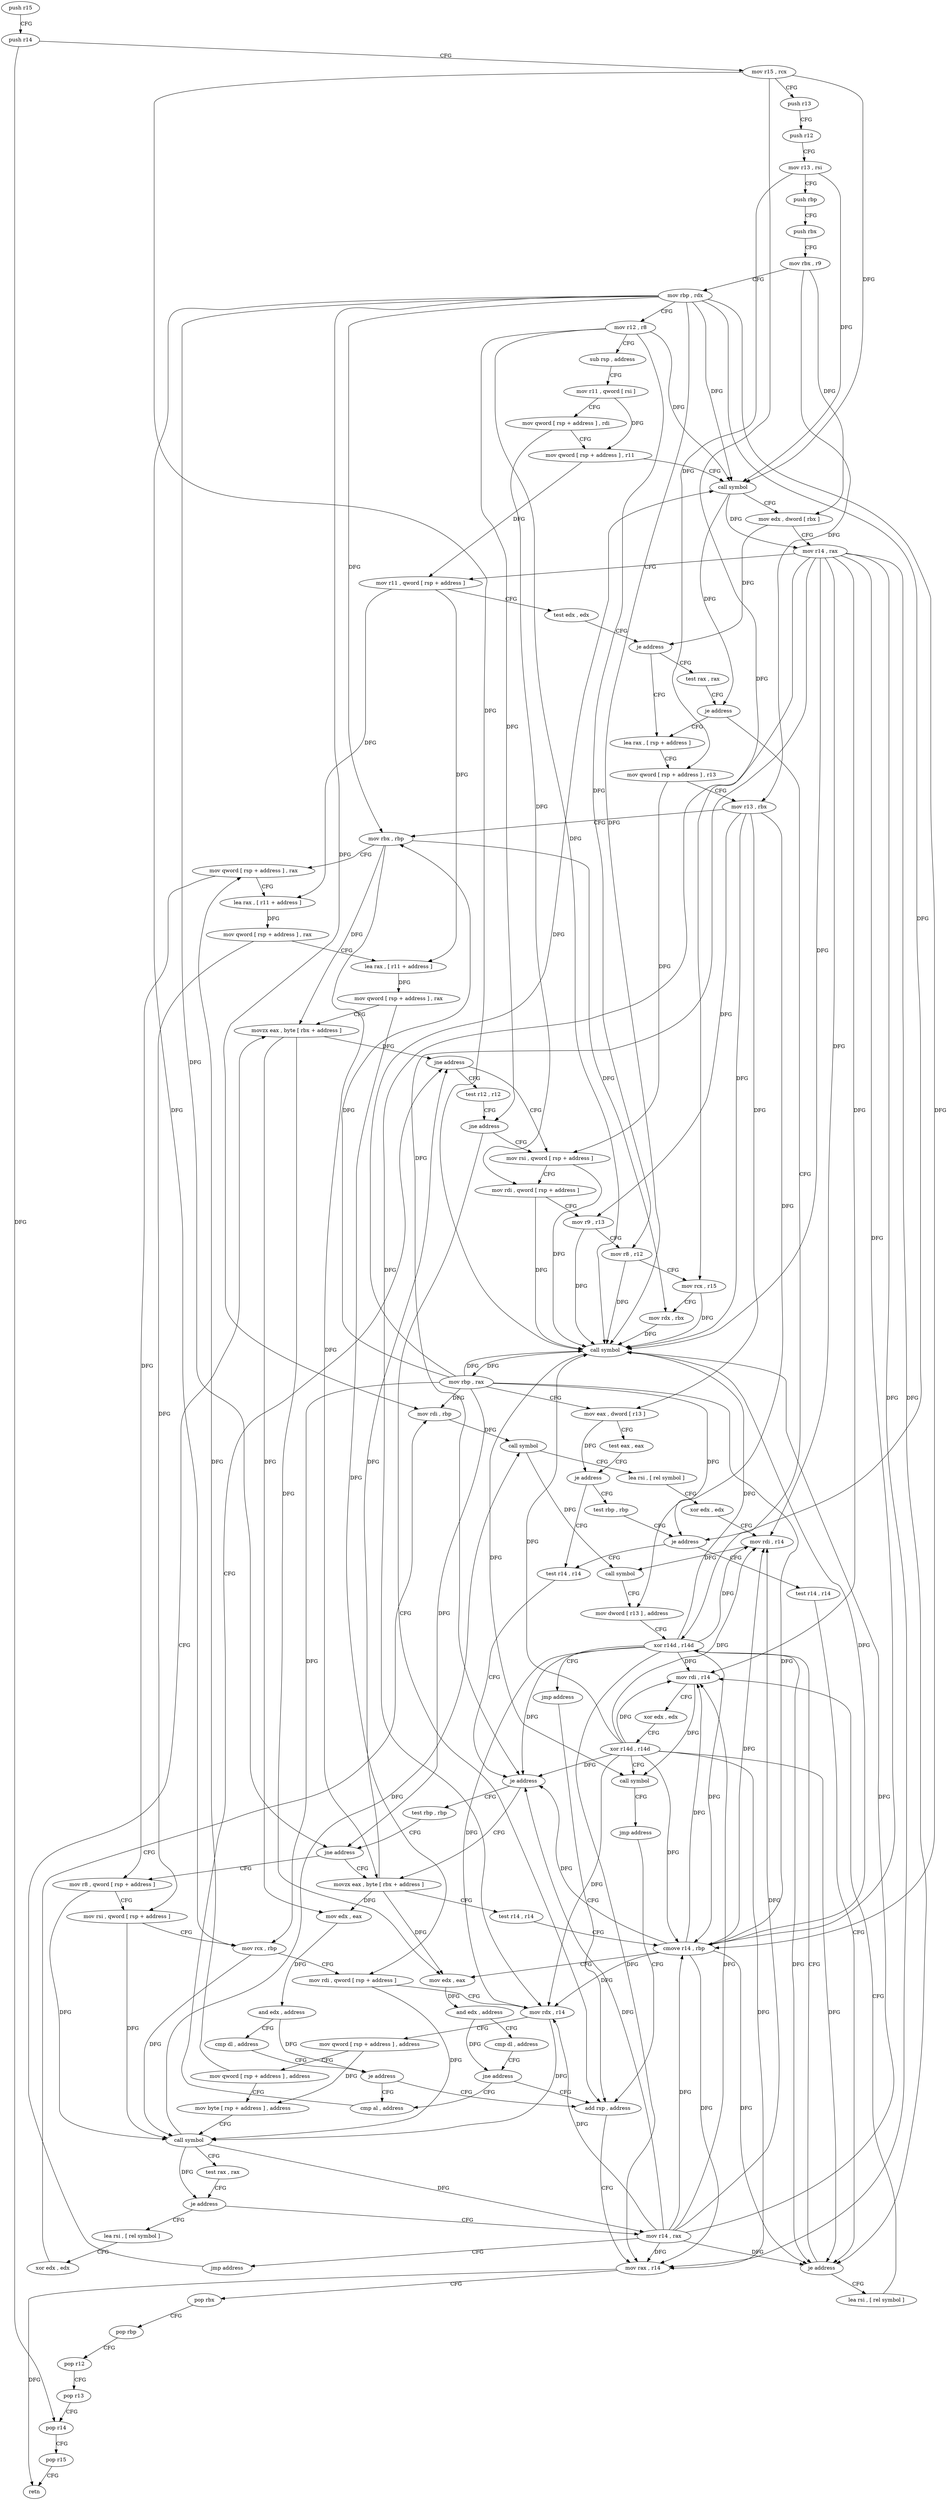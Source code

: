 digraph "func" {
"4281776" [label = "push r15" ]
"4281778" [label = "push r14" ]
"4281780" [label = "mov r15 , rcx" ]
"4281783" [label = "push r13" ]
"4281785" [label = "push r12" ]
"4281787" [label = "mov r13 , rsi" ]
"4281790" [label = "push rbp" ]
"4281791" [label = "push rbx" ]
"4281792" [label = "mov rbx , r9" ]
"4281795" [label = "mov rbp , rdx" ]
"4281798" [label = "mov r12 , r8" ]
"4281801" [label = "sub rsp , address" ]
"4281805" [label = "mov r11 , qword [ rsi ]" ]
"4281808" [label = "mov qword [ rsp + address ] , rdi" ]
"4281813" [label = "mov qword [ rsp + address ] , r11" ]
"4281818" [label = "call symbol" ]
"4281823" [label = "mov edx , dword [ rbx ]" ]
"4281825" [label = "mov r14 , rax" ]
"4281828" [label = "mov r11 , qword [ rsp + address ]" ]
"4281833" [label = "test edx , edx" ]
"4281835" [label = "je address" ]
"4281846" [label = "lea rax , [ rsp + address ]" ]
"4281837" [label = "test rax , rax" ]
"4281851" [label = "mov qword [ rsp + address ] , r13" ]
"4281856" [label = "mov r13 , rbx" ]
"4281859" [label = "mov rbx , rbp" ]
"4281862" [label = "mov qword [ rsp + address ] , rax" ]
"4281867" [label = "lea rax , [ r11 + address ]" ]
"4281874" [label = "mov qword [ rsp + address ] , rax" ]
"4281879" [label = "lea rax , [ r11 + address ]" ]
"4281883" [label = "mov qword [ rsp + address ] , rax" ]
"4281888" [label = "movzx eax , byte [ rbx + address ]" ]
"4281840" [label = "je address" ]
"4282120" [label = "xor r14d , r14d" ]
"4281989" [label = "add rsp , address" ]
"4281993" [label = "mov rax , r14" ]
"4281996" [label = "pop rbx" ]
"4281997" [label = "pop rbp" ]
"4281998" [label = "pop r12" ]
"4282000" [label = "pop r13" ]
"4282002" [label = "pop r14" ]
"4282004" [label = "pop r15" ]
"4282006" [label = "retn" ]
"4281902" [label = "cmp al , address" ]
"4281904" [label = "jne address" ]
"4281911" [label = "mov rsi , qword [ rsp + address ]" ]
"4281906" [label = "test r12 , r12" ]
"4282123" [label = "jmp address" ]
"4281916" [label = "mov rdi , qword [ rsp + address ]" ]
"4281921" [label = "mov r9 , r13" ]
"4281924" [label = "mov r8 , r12" ]
"4281927" [label = "mov rcx , r15" ]
"4281930" [label = "mov rdx , rbx" ]
"4281933" [label = "call symbol" ]
"4281938" [label = "mov rbp , rax" ]
"4281941" [label = "mov eax , dword [ r13 ]" ]
"4281945" [label = "test eax , eax" ]
"4281947" [label = "je address" ]
"4281958" [label = "test r14 , r14" ]
"4281949" [label = "test rbp , rbp" ]
"4281909" [label = "jne address" ]
"4281961" [label = "je address" ]
"4281968" [label = "movzx eax , byte [ rbx + address ]" ]
"4281963" [label = "test rbp , rbp" ]
"4281952" [label = "je address" ]
"4282128" [label = "test r14 , r14" ]
"4281972" [label = "test r14 , r14" ]
"4281975" [label = "cmove r14 , rbp" ]
"4281979" [label = "mov edx , eax" ]
"4281981" [label = "and edx , address" ]
"4281984" [label = "cmp dl , address" ]
"4281987" [label = "jne address" ]
"4281966" [label = "jne address" ]
"4282016" [label = "mov r8 , qword [ rsp + address ]" ]
"4282131" [label = "je address" ]
"4282133" [label = "lea rsi , [ rel symbol ]" ]
"4282021" [label = "mov rsi , qword [ rsp + address ]" ]
"4282026" [label = "mov rcx , rbp" ]
"4282029" [label = "mov rdi , qword [ rsp + address ]" ]
"4282034" [label = "mov rdx , r14" ]
"4282037" [label = "mov qword [ rsp + address ] , address" ]
"4282046" [label = "mov qword [ rsp + address ] , address" ]
"4282055" [label = "mov byte [ rsp + address ] , address" ]
"4282060" [label = "call symbol" ]
"4282065" [label = "test rax , rax" ]
"4282068" [label = "je address" ]
"4282078" [label = "lea rsi , [ rel symbol ]" ]
"4282070" [label = "mov r14 , rax" ]
"4282140" [label = "mov rdi , r14" ]
"4282143" [label = "xor edx , edx" ]
"4282145" [label = "xor r14d , r14d" ]
"4282148" [label = "call symbol" ]
"4282153" [label = "jmp address" ]
"4282085" [label = "xor edx , edx" ]
"4282087" [label = "mov rdi , rbp" ]
"4282090" [label = "call symbol" ]
"4282095" [label = "lea rsi , [ rel symbol ]" ]
"4282102" [label = "xor edx , edx" ]
"4282104" [label = "mov rdi , r14" ]
"4282107" [label = "call symbol" ]
"4282112" [label = "mov dword [ r13 ] , address" ]
"4282073" [label = "jmp address" ]
"4281892" [label = "mov edx , eax" ]
"4281894" [label = "and edx , address" ]
"4281897" [label = "cmp dl , address" ]
"4281900" [label = "je address" ]
"4281776" -> "4281778" [ label = "CFG" ]
"4281778" -> "4281780" [ label = "CFG" ]
"4281778" -> "4282002" [ label = "DFG" ]
"4281780" -> "4281783" [ label = "CFG" ]
"4281780" -> "4281818" [ label = "DFG" ]
"4281780" -> "4281927" [ label = "DFG" ]
"4281780" -> "4281933" [ label = "DFG" ]
"4281783" -> "4281785" [ label = "CFG" ]
"4281785" -> "4281787" [ label = "CFG" ]
"4281787" -> "4281790" [ label = "CFG" ]
"4281787" -> "4281818" [ label = "DFG" ]
"4281787" -> "4281851" [ label = "DFG" ]
"4281790" -> "4281791" [ label = "CFG" ]
"4281791" -> "4281792" [ label = "CFG" ]
"4281792" -> "4281795" [ label = "CFG" ]
"4281792" -> "4281823" [ label = "DFG" ]
"4281792" -> "4281856" [ label = "DFG" ]
"4281795" -> "4281798" [ label = "CFG" ]
"4281795" -> "4281818" [ label = "DFG" ]
"4281795" -> "4281859" [ label = "DFG" ]
"4281795" -> "4281933" [ label = "DFG" ]
"4281795" -> "4281952" [ label = "DFG" ]
"4281795" -> "4281966" [ label = "DFG" ]
"4281795" -> "4281975" [ label = "DFG" ]
"4281795" -> "4282026" [ label = "DFG" ]
"4281795" -> "4282087" [ label = "DFG" ]
"4281798" -> "4281801" [ label = "CFG" ]
"4281798" -> "4281818" [ label = "DFG" ]
"4281798" -> "4281924" [ label = "DFG" ]
"4281798" -> "4281933" [ label = "DFG" ]
"4281798" -> "4281909" [ label = "DFG" ]
"4281801" -> "4281805" [ label = "CFG" ]
"4281805" -> "4281808" [ label = "CFG" ]
"4281805" -> "4281813" [ label = "DFG" ]
"4281808" -> "4281813" [ label = "CFG" ]
"4281808" -> "4281916" [ label = "DFG" ]
"4281813" -> "4281818" [ label = "CFG" ]
"4281813" -> "4281828" [ label = "DFG" ]
"4281818" -> "4281823" [ label = "CFG" ]
"4281818" -> "4281825" [ label = "DFG" ]
"4281818" -> "4281840" [ label = "DFG" ]
"4281823" -> "4281825" [ label = "CFG" ]
"4281823" -> "4281835" [ label = "DFG" ]
"4281825" -> "4281828" [ label = "CFG" ]
"4281825" -> "4281993" [ label = "DFG" ]
"4281825" -> "4281933" [ label = "DFG" ]
"4281825" -> "4281961" [ label = "DFG" ]
"4281825" -> "4281975" [ label = "DFG" ]
"4281825" -> "4282131" [ label = "DFG" ]
"4281825" -> "4282034" [ label = "DFG" ]
"4281825" -> "4282140" [ label = "DFG" ]
"4281825" -> "4282104" [ label = "DFG" ]
"4281828" -> "4281833" [ label = "CFG" ]
"4281828" -> "4281867" [ label = "DFG" ]
"4281828" -> "4281879" [ label = "DFG" ]
"4281833" -> "4281835" [ label = "CFG" ]
"4281835" -> "4281846" [ label = "CFG" ]
"4281835" -> "4281837" [ label = "CFG" ]
"4281846" -> "4281851" [ label = "CFG" ]
"4281837" -> "4281840" [ label = "CFG" ]
"4281851" -> "4281856" [ label = "CFG" ]
"4281851" -> "4281911" [ label = "DFG" ]
"4281856" -> "4281859" [ label = "CFG" ]
"4281856" -> "4281921" [ label = "DFG" ]
"4281856" -> "4281933" [ label = "DFG" ]
"4281856" -> "4281941" [ label = "DFG" ]
"4281856" -> "4282112" [ label = "DFG" ]
"4281859" -> "4281862" [ label = "CFG" ]
"4281859" -> "4281888" [ label = "DFG" ]
"4281859" -> "4281930" [ label = "DFG" ]
"4281859" -> "4281968" [ label = "DFG" ]
"4281862" -> "4281867" [ label = "CFG" ]
"4281862" -> "4282016" [ label = "DFG" ]
"4281867" -> "4281874" [ label = "DFG" ]
"4281874" -> "4281879" [ label = "CFG" ]
"4281874" -> "4282021" [ label = "DFG" ]
"4281879" -> "4281883" [ label = "DFG" ]
"4281883" -> "4281888" [ label = "CFG" ]
"4281883" -> "4282029" [ label = "DFG" ]
"4281888" -> "4281892" [ label = "DFG" ]
"4281888" -> "4281904" [ label = "DFG" ]
"4281888" -> "4281979" [ label = "DFG" ]
"4281840" -> "4282120" [ label = "CFG" ]
"4281840" -> "4281846" [ label = "CFG" ]
"4282120" -> "4282123" [ label = "CFG" ]
"4282120" -> "4281993" [ label = "DFG" ]
"4282120" -> "4281933" [ label = "DFG" ]
"4282120" -> "4281961" [ label = "DFG" ]
"4282120" -> "4281975" [ label = "DFG" ]
"4282120" -> "4282131" [ label = "DFG" ]
"4282120" -> "4282034" [ label = "DFG" ]
"4282120" -> "4282140" [ label = "DFG" ]
"4282120" -> "4282104" [ label = "DFG" ]
"4281989" -> "4281993" [ label = "CFG" ]
"4281993" -> "4281996" [ label = "CFG" ]
"4281993" -> "4282006" [ label = "DFG" ]
"4281996" -> "4281997" [ label = "CFG" ]
"4281997" -> "4281998" [ label = "CFG" ]
"4281998" -> "4282000" [ label = "CFG" ]
"4282000" -> "4282002" [ label = "CFG" ]
"4282002" -> "4282004" [ label = "CFG" ]
"4282004" -> "4282006" [ label = "CFG" ]
"4281902" -> "4281904" [ label = "CFG" ]
"4281904" -> "4281911" [ label = "CFG" ]
"4281904" -> "4281906" [ label = "CFG" ]
"4281911" -> "4281916" [ label = "CFG" ]
"4281911" -> "4281933" [ label = "DFG" ]
"4281906" -> "4281909" [ label = "CFG" ]
"4282123" -> "4281989" [ label = "CFG" ]
"4281916" -> "4281921" [ label = "CFG" ]
"4281916" -> "4281933" [ label = "DFG" ]
"4281921" -> "4281924" [ label = "CFG" ]
"4281921" -> "4281933" [ label = "DFG" ]
"4281924" -> "4281927" [ label = "CFG" ]
"4281924" -> "4281933" [ label = "DFG" ]
"4281927" -> "4281930" [ label = "CFG" ]
"4281927" -> "4281933" [ label = "DFG" ]
"4281930" -> "4281933" [ label = "DFG" ]
"4281933" -> "4281938" [ label = "DFG" ]
"4281933" -> "4282148" [ label = "DFG" ]
"4281938" -> "4281941" [ label = "CFG" ]
"4281938" -> "4281859" [ label = "DFG" ]
"4281938" -> "4281818" [ label = "DFG" ]
"4281938" -> "4281933" [ label = "DFG" ]
"4281938" -> "4281952" [ label = "DFG" ]
"4281938" -> "4281966" [ label = "DFG" ]
"4281938" -> "4281975" [ label = "DFG" ]
"4281938" -> "4282026" [ label = "DFG" ]
"4281938" -> "4282087" [ label = "DFG" ]
"4281941" -> "4281945" [ label = "CFG" ]
"4281941" -> "4281947" [ label = "DFG" ]
"4281945" -> "4281947" [ label = "CFG" ]
"4281947" -> "4281958" [ label = "CFG" ]
"4281947" -> "4281949" [ label = "CFG" ]
"4281958" -> "4281961" [ label = "CFG" ]
"4281949" -> "4281952" [ label = "CFG" ]
"4281909" -> "4281989" [ label = "CFG" ]
"4281909" -> "4281911" [ label = "CFG" ]
"4281961" -> "4281968" [ label = "CFG" ]
"4281961" -> "4281963" [ label = "CFG" ]
"4281968" -> "4281972" [ label = "CFG" ]
"4281968" -> "4281892" [ label = "DFG" ]
"4281968" -> "4281904" [ label = "DFG" ]
"4281968" -> "4281979" [ label = "DFG" ]
"4281963" -> "4281966" [ label = "CFG" ]
"4281952" -> "4282128" [ label = "CFG" ]
"4281952" -> "4281958" [ label = "CFG" ]
"4282128" -> "4282131" [ label = "CFG" ]
"4281972" -> "4281975" [ label = "CFG" ]
"4281975" -> "4281979" [ label = "CFG" ]
"4281975" -> "4281993" [ label = "DFG" ]
"4281975" -> "4281961" [ label = "DFG" ]
"4281975" -> "4282131" [ label = "DFG" ]
"4281975" -> "4281933" [ label = "DFG" ]
"4281975" -> "4282034" [ label = "DFG" ]
"4281975" -> "4282140" [ label = "DFG" ]
"4281975" -> "4282104" [ label = "DFG" ]
"4281979" -> "4281981" [ label = "DFG" ]
"4281981" -> "4281984" [ label = "CFG" ]
"4281981" -> "4281987" [ label = "DFG" ]
"4281984" -> "4281987" [ label = "CFG" ]
"4281987" -> "4281902" [ label = "CFG" ]
"4281987" -> "4281989" [ label = "CFG" ]
"4281966" -> "4282016" [ label = "CFG" ]
"4281966" -> "4281968" [ label = "CFG" ]
"4282016" -> "4282021" [ label = "CFG" ]
"4282016" -> "4282060" [ label = "DFG" ]
"4282131" -> "4282120" [ label = "CFG" ]
"4282131" -> "4282133" [ label = "CFG" ]
"4282133" -> "4282140" [ label = "CFG" ]
"4282021" -> "4282026" [ label = "CFG" ]
"4282021" -> "4282060" [ label = "DFG" ]
"4282026" -> "4282029" [ label = "CFG" ]
"4282026" -> "4282060" [ label = "DFG" ]
"4282029" -> "4282034" [ label = "CFG" ]
"4282029" -> "4282060" [ label = "DFG" ]
"4282034" -> "4282037" [ label = "CFG" ]
"4282034" -> "4282060" [ label = "DFG" ]
"4282037" -> "4282046" [ label = "CFG" ]
"4282037" -> "4282055" [ label = "DFG" ]
"4282046" -> "4282055" [ label = "CFG" ]
"4282046" -> "4281862" [ label = "DFG" ]
"4282055" -> "4282060" [ label = "CFG" ]
"4282060" -> "4282065" [ label = "CFG" ]
"4282060" -> "4282068" [ label = "DFG" ]
"4282060" -> "4282070" [ label = "DFG" ]
"4282060" -> "4282090" [ label = "DFG" ]
"4282065" -> "4282068" [ label = "CFG" ]
"4282068" -> "4282078" [ label = "CFG" ]
"4282068" -> "4282070" [ label = "CFG" ]
"4282078" -> "4282085" [ label = "CFG" ]
"4282070" -> "4282073" [ label = "CFG" ]
"4282070" -> "4281993" [ label = "DFG" ]
"4282070" -> "4281961" [ label = "DFG" ]
"4282070" -> "4281975" [ label = "DFG" ]
"4282070" -> "4282131" [ label = "DFG" ]
"4282070" -> "4282034" [ label = "DFG" ]
"4282070" -> "4282140" [ label = "DFG" ]
"4282070" -> "4282104" [ label = "DFG" ]
"4282070" -> "4281933" [ label = "DFG" ]
"4282140" -> "4282143" [ label = "CFG" ]
"4282140" -> "4282148" [ label = "DFG" ]
"4282143" -> "4282145" [ label = "CFG" ]
"4282145" -> "4282148" [ label = "CFG" ]
"4282145" -> "4281993" [ label = "DFG" ]
"4282145" -> "4281961" [ label = "DFG" ]
"4282145" -> "4281975" [ label = "DFG" ]
"4282145" -> "4282131" [ label = "DFG" ]
"4282145" -> "4282034" [ label = "DFG" ]
"4282145" -> "4282140" [ label = "DFG" ]
"4282145" -> "4281933" [ label = "DFG" ]
"4282145" -> "4282104" [ label = "DFG" ]
"4282148" -> "4282153" [ label = "CFG" ]
"4282153" -> "4281989" [ label = "CFG" ]
"4282085" -> "4282087" [ label = "CFG" ]
"4282087" -> "4282090" [ label = "DFG" ]
"4282090" -> "4282095" [ label = "CFG" ]
"4282090" -> "4282107" [ label = "DFG" ]
"4282095" -> "4282102" [ label = "CFG" ]
"4282102" -> "4282104" [ label = "CFG" ]
"4282104" -> "4282107" [ label = "DFG" ]
"4282107" -> "4282112" [ label = "CFG" ]
"4282112" -> "4282120" [ label = "CFG" ]
"4282073" -> "4281888" [ label = "CFG" ]
"4281892" -> "4281894" [ label = "DFG" ]
"4281894" -> "4281897" [ label = "CFG" ]
"4281894" -> "4281900" [ label = "DFG" ]
"4281897" -> "4281900" [ label = "CFG" ]
"4281900" -> "4281989" [ label = "CFG" ]
"4281900" -> "4281902" [ label = "CFG" ]
}

